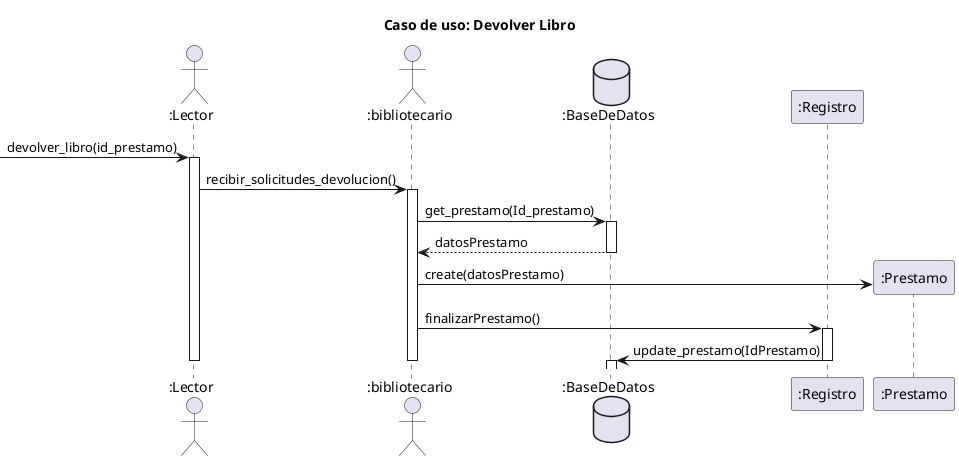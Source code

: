 
' title caso de uso: Devolver libro

' actor "Lector" as U
' actor "Bibliotecario" as B
' participant "sistema" as S
' database "base de datos" as BD
' -->>S: SesionIniciada()
' activate S
' B -> S: presiona boton devolver libro
' S->S: DevolverLibro()
' activate S
' S->B: muestra formulario
' B->S : ingresa datos y presiona boton continuar
' S->BD: busca libro
' BD->S: libro encontrado
' S->S : confirma los datos
' group verificacion
' S->S: verifica si el lector es acreedor a una sanccion
' S->B:muestra los datos del libro y del lector que lo devuelve
' else fecha limite vencida
' S->S: verifica si el libro se devolvio en la fecha limite
' S->S: sancciona al lector
' S->B: muestra mensaje de sanccion
' S-> S:el proceso continua
' end
' S->B: pide la confirmacion de la devolucion mediante dos botones(realizar devoluicion, cancelar)
' B->S: confirma la devolucion 
' S->BD: actualiza la base de datos
' activate BD
' BD->S: actualizacion exitosa
' S->B: muestra mensaje de exito
' deactivate BD
' deactivate S
' -->>BD: los datos del libro devuelto se actualizan en la base de datos
' -->>BD:el libro se marca como disponible
@startuml
title Caso de uso: Devolver Libro

actor ":Lector" as l
actor ":bibliotecario" as a
database ":BaseDeDatos" as bd

participant ":Registro" as r

-> l:devolver_libro(id_prestamo)
activate l

l -> a:recibir_solicitudes_devolucion()
activate a

a -> bd:get_prestamo(Id_prestamo)
activate bd

bd --> a:datosPrestamo
deactivate bd

create ":Prestamo" as prestamo
a -> prestamo:create(datosPrestamo)


a -> r:finalizarPrestamo()
activate r





r -> bd:update_prestamo(IdPrestamo)
deactivate r
activate bd

deactivate bd

deactivate a

deactivate l

@enduml
